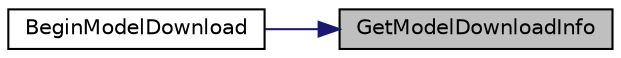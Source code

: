 digraph "GetModelDownloadInfo"
{
 // INTERACTIVE_SVG=YES
 // LATEX_PDF_SIZE
  edge [fontname="Helvetica",fontsize="10",labelfontname="Helvetica",labelfontsize="10"];
  node [fontname="Helvetica",fontsize="10",shape=record];
  rankdir="RL";
  Node1 [label="GetModelDownloadInfo",height=0.2,width=0.4,color="black", fillcolor="grey75", style="filled", fontcolor="black",tooltip="Requests gltf model information from sketchfab."];
  Node1 -> Node2 [dir="back",color="midnightblue",fontsize="10",style="solid",fontname="Helvetica"];
  Node2 [label="BeginModelDownload",height=0.2,width=0.4,color="black", fillcolor="white", style="filled",URL="$class_mirage_x_r_1_1_sketchfab_manager.html#acb722e557f81e7ee119e9c82045eac0e",tooltip="Connect the SketchfabManager class to the ModelManager to initiate downloads."];
}
